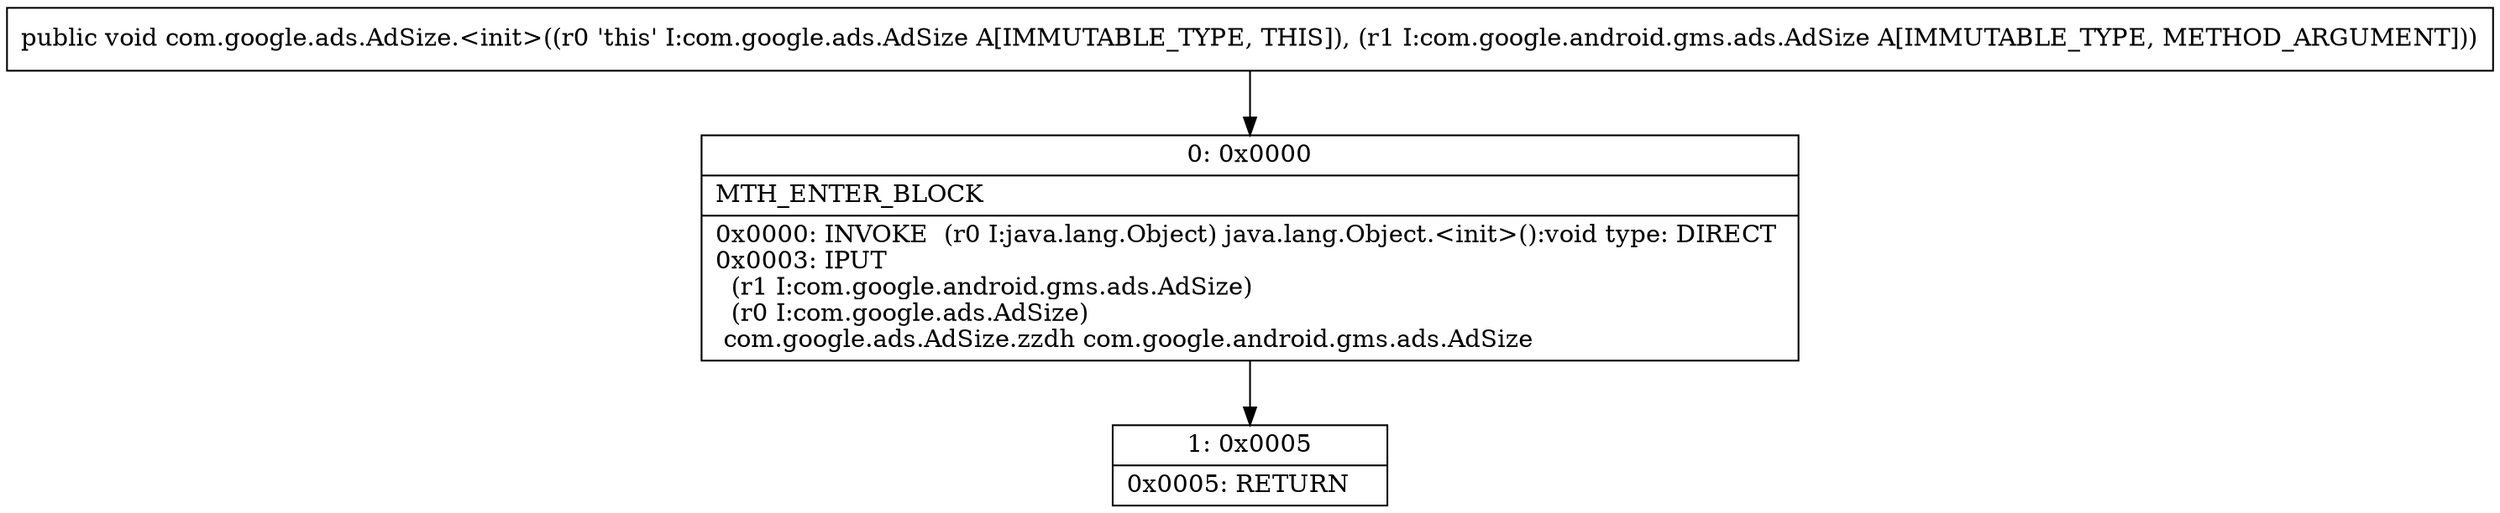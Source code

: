 digraph "CFG forcom.google.ads.AdSize.\<init\>(Lcom\/google\/android\/gms\/ads\/AdSize;)V" {
Node_0 [shape=record,label="{0\:\ 0x0000|MTH_ENTER_BLOCK\l|0x0000: INVOKE  (r0 I:java.lang.Object) java.lang.Object.\<init\>():void type: DIRECT \l0x0003: IPUT  \l  (r1 I:com.google.android.gms.ads.AdSize)\l  (r0 I:com.google.ads.AdSize)\l com.google.ads.AdSize.zzdh com.google.android.gms.ads.AdSize \l}"];
Node_1 [shape=record,label="{1\:\ 0x0005|0x0005: RETURN   \l}"];
MethodNode[shape=record,label="{public void com.google.ads.AdSize.\<init\>((r0 'this' I:com.google.ads.AdSize A[IMMUTABLE_TYPE, THIS]), (r1 I:com.google.android.gms.ads.AdSize A[IMMUTABLE_TYPE, METHOD_ARGUMENT])) }"];
MethodNode -> Node_0;
Node_0 -> Node_1;
}

